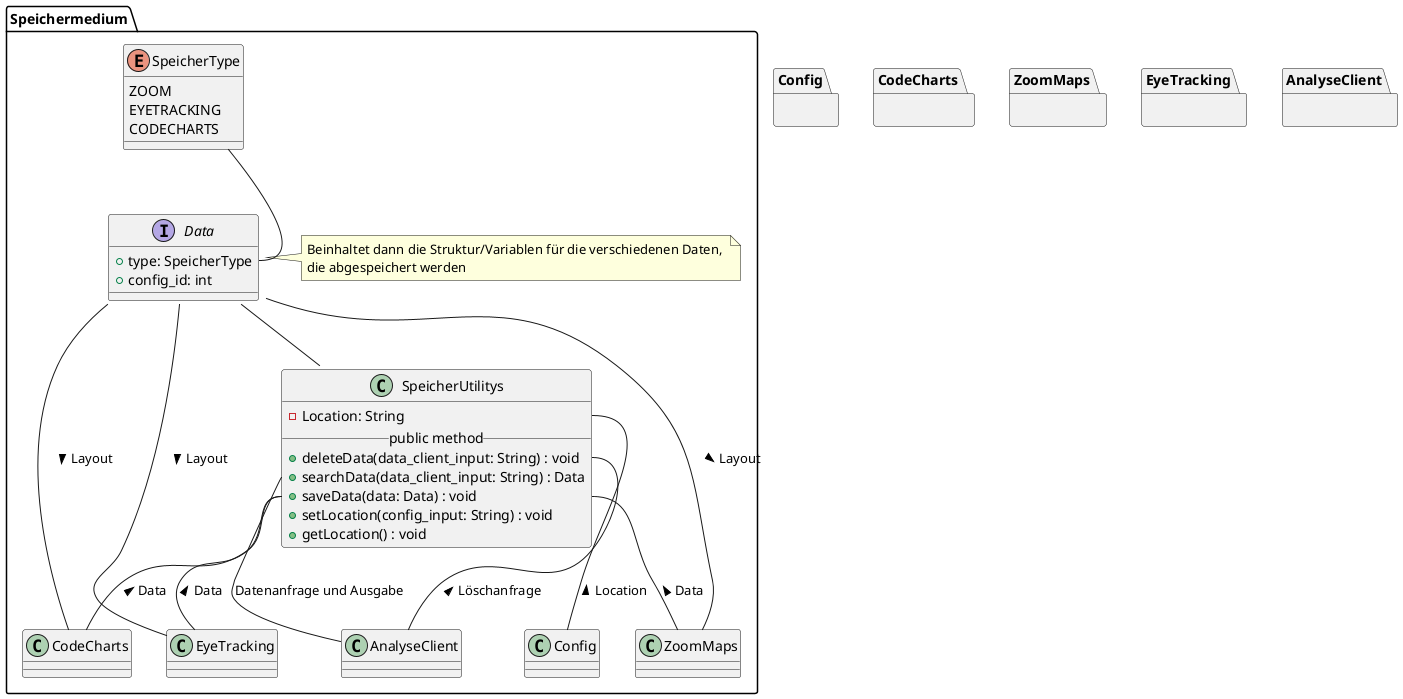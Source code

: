 @startuml speichermedium
' === Speichermedium ===
package Speichermedium {
      ' SpeicherUtilitys
      class SpeicherUtilitys {
         - Location: String
         __public method__
         + deleteData(data_client_input: String) : void
         + searchData(data_client_input: String) : Data
         + saveData(data: Data) : void
         + setLocation(config_input: String) : void
         + getLocation() : void
     }

      interface Data {
         + type: SpeicherType
         + config_id: int
      }

      note right of Data
         Beinhaltet dann die Struktur/Variablen für die verschiedenen Daten, 
         die abgespeichert werden
      end note

      ' SpeicherType
      enum SpeicherType {
         ZOOM
         EYETRACKING
         CODECHARTS
      }

      ' Interaktionen
      SpeicherType -- Data::type
      Data -- SpeicherUtilitys

     ' Andere Module
     SpeicherUtilitys::Location -- Config : < Location
     SpeicherUtilitys::saveData -- CodeCharts : < Data
     SpeicherUtilitys::saveData -- ZoomMaps : < Data
     SpeicherUtilitys::saveData -- EyeTracking : < Data
     SpeicherUtilitys::searchData -- AnalyseClient : Datenanfrage und Ausgabe
     SpeicherUtilitys::deleteData -- AnalyseClient : < Löschanfrage
     Data -- CodeCharts : > Layout
     Data -- ZoomMaps : > Layout
     Data -- EyeTracking : > Layout
}


' Blackboxen / Andere Module
 package Config {}

 package CodeCharts {}

 package ZoomMaps {}

 package EyeTracking {}

 package AnalyseClient {}

@enduml
